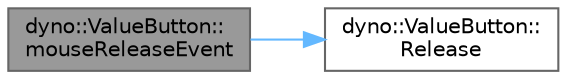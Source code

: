 digraph "dyno::ValueButton::mouseReleaseEvent"
{
 // LATEX_PDF_SIZE
  bgcolor="transparent";
  edge [fontname=Helvetica,fontsize=10,labelfontname=Helvetica,labelfontsize=10];
  node [fontname=Helvetica,fontsize=10,shape=box,height=0.2,width=0.4];
  rankdir="LR";
  Node1 [id="Node000001",label="dyno::ValueButton::\lmouseReleaseEvent",height=0.2,width=0.4,color="gray40", fillcolor="grey60", style="filled", fontcolor="black",tooltip=" "];
  Node1 -> Node2 [id="edge1_Node000001_Node000002",color="steelblue1",style="solid",tooltip=" "];
  Node2 [id="Node000002",label="dyno::ValueButton::\lRelease",height=0.2,width=0.4,color="grey40", fillcolor="white", style="filled",URL="$classdyno_1_1_value_button.html#a5b22b397ec4dc93b3fd30df7cc8f1fcd",tooltip=" "];
}
